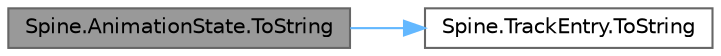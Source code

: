 digraph "Spine.AnimationState.ToString"
{
 // LATEX_PDF_SIZE
  bgcolor="transparent";
  edge [fontname=Helvetica,fontsize=10,labelfontname=Helvetica,labelfontsize=10];
  node [fontname=Helvetica,fontsize=10,shape=box,height=0.2,width=0.4];
  rankdir="LR";
  Node1 [id="Node000001",label="Spine.AnimationState.ToString",height=0.2,width=0.4,color="gray40", fillcolor="grey60", style="filled", fontcolor="black",tooltip=" "];
  Node1 -> Node2 [id="edge1_Node000001_Node000002",color="steelblue1",style="solid",tooltip=" "];
  Node2 [id="Node000002",label="Spine.TrackEntry.ToString",height=0.2,width=0.4,color="grey40", fillcolor="white", style="filled",URL="$class_spine_1_1_track_entry.html#a8470c1b3b4cb0b601bbb5462af76d8df",tooltip=" "];
}
